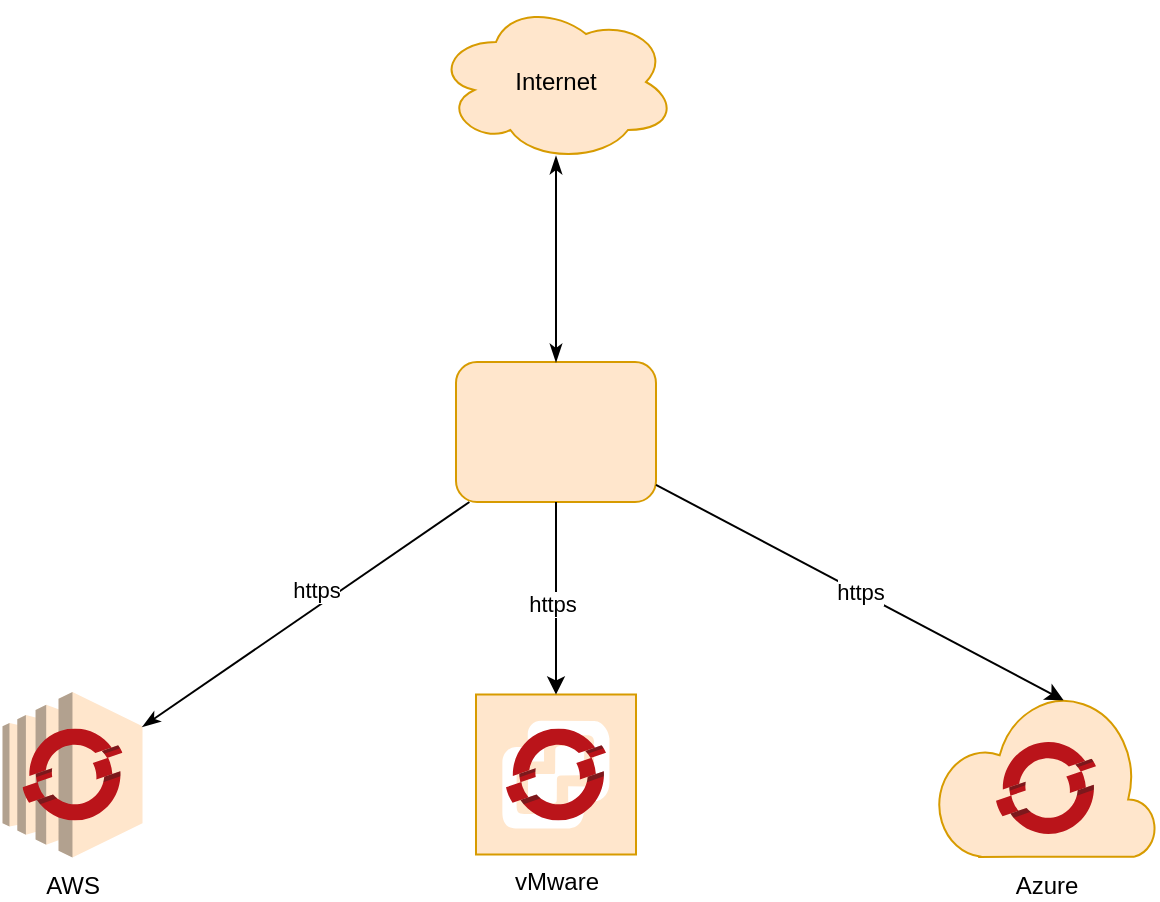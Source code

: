 <mxfile version="16.5.3" type="device"><diagram id="_sKo5cLqByGZTUt332cl" name="Page-1"><mxGraphModel dx="1391" dy="1968" grid="1" gridSize="10" guides="1" tooltips="1" connect="1" arrows="1" fold="1" page="1" pageScale="1" pageWidth="827" pageHeight="1169" math="0" shadow="0"><root><mxCell id="0"/><mxCell id="1" parent="0"/><mxCell id="A3FCO_ftMyYSMt6FzEG_-3" value="Azure" style="verticalLabelPosition=bottom;html=1;verticalAlign=top;align=center;strokeColor=#d79b00;fillColor=#ffe6cc;shape=mxgraph.azure.cloud;" vertex="1" parent="1"><mxGeometry x="620" y="325" width="110" height="82.5" as="geometry"/></mxCell><mxCell id="A3FCO_ftMyYSMt6FzEG_-4" value="AWS" style="outlineConnect=0;dashed=0;verticalLabelPosition=bottom;verticalAlign=top;align=center;html=1;shape=mxgraph.aws3.ec2;fillColor=#ffe6cc;strokeColor=#d79b00;" vertex="1" parent="1"><mxGeometry x="153.25" y="325" width="70" height="82.75" as="geometry"/></mxCell><mxCell id="A3FCO_ftMyYSMt6FzEG_-6" value="vMware" style="shadow=0;dashed=0;html=1;strokeColor=#d79b00;fillColor=#ffe6cc;labelPosition=center;verticalLabelPosition=bottom;verticalAlign=top;align=center;outlineConnect=0;shape=mxgraph.veeam.vsphere" vertex="1" parent="1"><mxGeometry x="390" y="326.25" width="80" height="80" as="geometry"/></mxCell><mxCell id="A3FCO_ftMyYSMt6FzEG_-2" value="" style="sketch=0;aspect=fixed;html=1;points=[];align=center;image;fontSize=12;image=img/lib/mscae/OpenShift.svg;" vertex="1" parent="1"><mxGeometry x="650" y="350" width="50" height="46" as="geometry"/></mxCell><mxCell id="A3FCO_ftMyYSMt6FzEG_-5" value="" style="sketch=0;aspect=fixed;html=1;points=[];align=center;image;fontSize=12;image=img/lib/mscae/OpenShift.svg;" vertex="1" parent="1"><mxGeometry x="163.25" y="343.25" width="50" height="46" as="geometry"/></mxCell><mxCell id="A3FCO_ftMyYSMt6FzEG_-7" value="" style="sketch=0;aspect=fixed;html=1;points=[];align=center;image;fontSize=12;image=img/lib/mscae/OpenShift.svg;" vertex="1" parent="1"><mxGeometry x="405" y="343.25" width="50" height="46" as="geometry"/></mxCell><mxCell id="A3FCO_ftMyYSMt6FzEG_-9" value="" style="endArrow=none;html=1;rounded=0;startArrow=classicThin;startFill=1;endFill=0;entryX=0.067;entryY=1;entryDx=0;entryDy=0;entryPerimeter=0;exitX=1;exitY=0.21;exitDx=0;exitDy=0;exitPerimeter=0;" edge="1" parent="1" source="A3FCO_ftMyYSMt6FzEG_-4" target="A3FCO_ftMyYSMt6FzEG_-12"><mxGeometry width="50" height="50" relative="1" as="geometry"><mxPoint x="390" y="430" as="sourcePoint"/><mxPoint x="366" y="195.518" as="targetPoint"/></mxGeometry></mxCell><mxCell id="A3FCO_ftMyYSMt6FzEG_-16" value="https" style="edgeLabel;html=1;align=center;verticalAlign=middle;resizable=0;points=[];" vertex="1" connectable="0" parent="A3FCO_ftMyYSMt6FzEG_-9"><mxGeometry x="-0.107" y="-4" relative="1" as="geometry"><mxPoint x="11" y="-22" as="offset"/></mxGeometry></mxCell><mxCell id="A3FCO_ftMyYSMt6FzEG_-12" value="" style="rounded=1;whiteSpace=wrap;html=1;fillColor=#ffe6cc;strokeColor=#d79b00;" vertex="1" parent="1"><mxGeometry x="380" y="160" width="100" height="70" as="geometry"/></mxCell><mxCell id="A3FCO_ftMyYSMt6FzEG_-13" value="" style="shape=image;html=1;verticalAlign=top;verticalLabelPosition=bottom;labelBackgroundColor=#ffffff;imageAspect=0;aspect=fixed;image=https://cdn0.iconfinder.com/data/icons/font-awesome-brands-vol-1/640/cloudflare-128.png;fillColor=#F58534;" vertex="1" parent="1"><mxGeometry x="405" y="170" width="50" height="50" as="geometry"/></mxCell><mxCell id="A3FCO_ftMyYSMt6FzEG_-14" value="" style="endArrow=classic;html=1;rounded=0;exitX=0.5;exitY=1;exitDx=0;exitDy=0;" edge="1" parent="1" source="A3FCO_ftMyYSMt6FzEG_-12" target="A3FCO_ftMyYSMt6FzEG_-6"><mxGeometry width="50" height="50" relative="1" as="geometry"><mxPoint x="390" y="430" as="sourcePoint"/><mxPoint x="440" y="380" as="targetPoint"/></mxGeometry></mxCell><mxCell id="A3FCO_ftMyYSMt6FzEG_-17" value="https" style="edgeLabel;html=1;align=center;verticalAlign=middle;resizable=0;points=[];" vertex="1" connectable="0" parent="A3FCO_ftMyYSMt6FzEG_-14"><mxGeometry x="0.061" y="-2" relative="1" as="geometry"><mxPoint as="offset"/></mxGeometry></mxCell><mxCell id="A3FCO_ftMyYSMt6FzEG_-15" value="https" style="endArrow=classic;html=1;rounded=0;entryX=0.58;entryY=0.05;entryDx=0;entryDy=0;entryPerimeter=0;" edge="1" parent="1" source="A3FCO_ftMyYSMt6FzEG_-12" target="A3FCO_ftMyYSMt6FzEG_-3"><mxGeometry width="50" height="50" relative="1" as="geometry"><mxPoint x="390" y="430" as="sourcePoint"/><mxPoint x="440" y="380" as="targetPoint"/></mxGeometry></mxCell><mxCell id="A3FCO_ftMyYSMt6FzEG_-20" style="edgeStyle=orthogonalEdgeStyle;rounded=0;orthogonalLoop=1;jettySize=auto;html=1;exitX=0.5;exitY=0.963;exitDx=0;exitDy=0;exitPerimeter=0;entryX=0.5;entryY=0;entryDx=0;entryDy=0;startArrow=classicThin;startFill=1;endArrow=classicThin;endFill=1;" edge="1" parent="1" source="A3FCO_ftMyYSMt6FzEG_-18" target="A3FCO_ftMyYSMt6FzEG_-12"><mxGeometry relative="1" as="geometry"/></mxCell><mxCell id="A3FCO_ftMyYSMt6FzEG_-18" value="Internet" style="ellipse;shape=cloud;whiteSpace=wrap;html=1;fillColor=#ffe6cc;strokeColor=#d79b00;" vertex="1" parent="1"><mxGeometry x="370" y="-20" width="120" height="80" as="geometry"/></mxCell></root></mxGraphModel></diagram></mxfile>